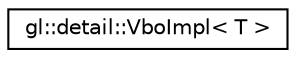 digraph "Graphical Class Hierarchy"
{
 // LATEX_PDF_SIZE
  edge [fontname="Helvetica",fontsize="10",labelfontname="Helvetica",labelfontsize="10"];
  node [fontname="Helvetica",fontsize="10",shape=record];
  rankdir="LR";
  Node0 [label="gl::detail::VboImpl\< T \>",height=0.2,width=0.4,color="black", fillcolor="white", style="filled",URL="$classgl_1_1detail_1_1VboImpl.html",tooltip=" "];
}
